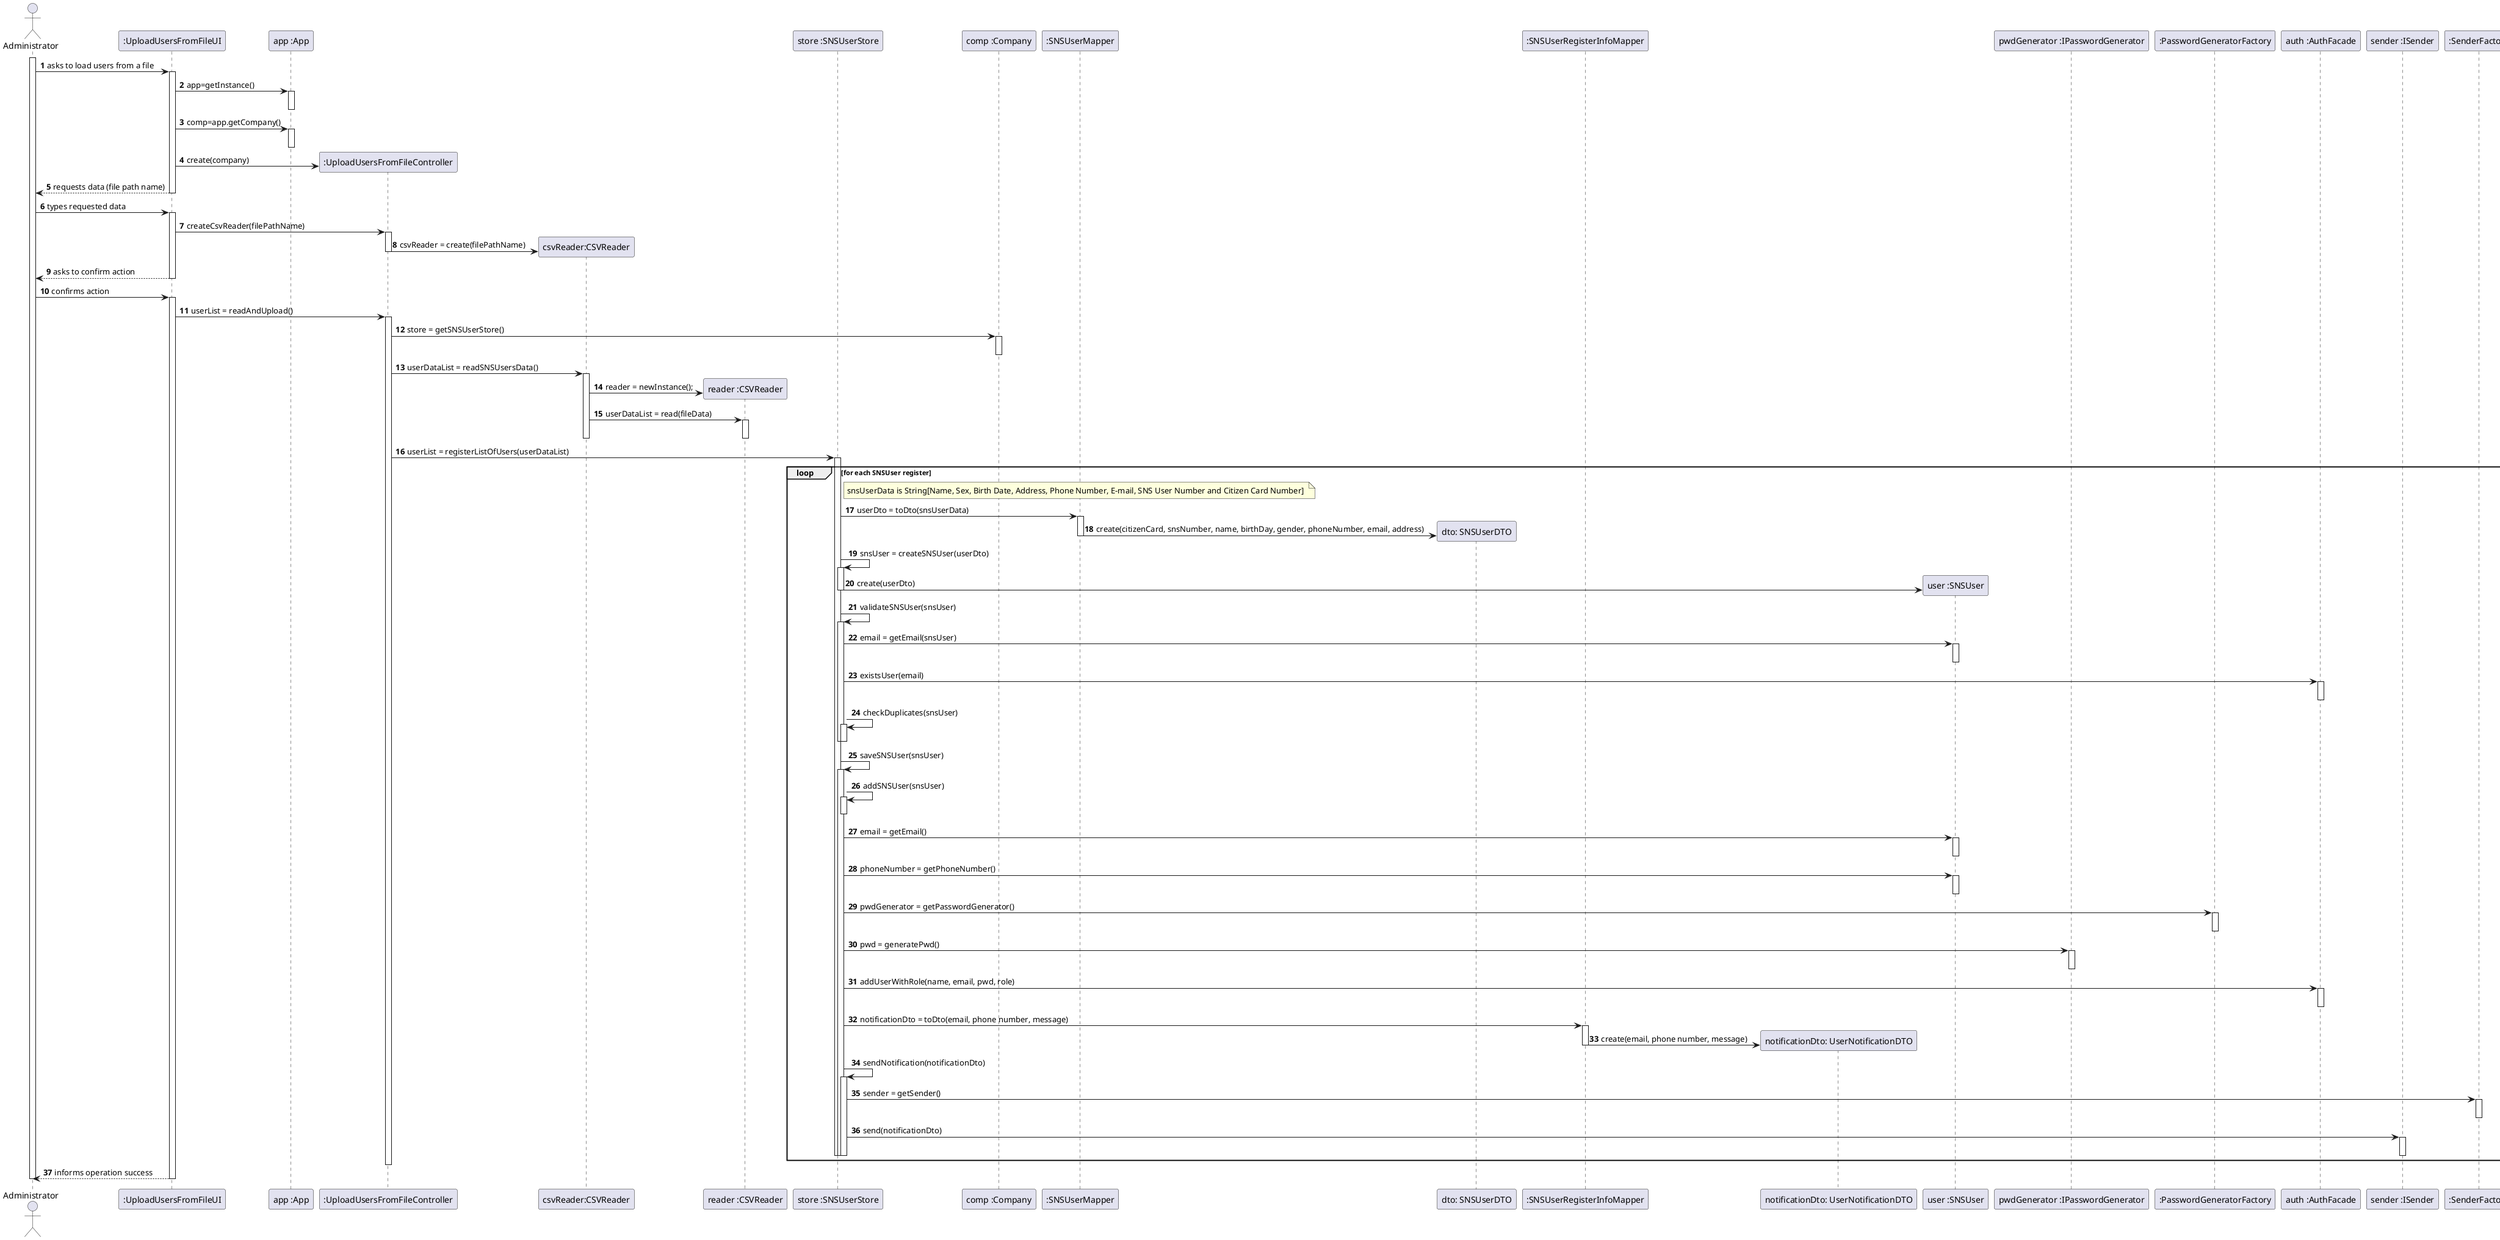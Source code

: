 @startuml
autonumber
'hide footbox
actor "Administrator" as ADM

participant ":UploadUsersFromFileUI" as UI
participant "app :App" as APP
participant ":UploadUsersFromFileController" as CTRL
participant "csvReader:CSVReader" as CSVR
participant "reader :CSVReader" as ICSVR
participant "store :SNSUserStore" as USR_STR
participant "comp :Company" as COMP
participant ":SNSUserMapper" as MAPPER
participant "dto: SNSUserDTO" as DTO
participant ":SNSUserRegisterInfoMapper" as NOT_MAPPER
participant "notificationDto: UserNotificationDTO" as NOT_DTO
participant "user :SNSUser" as USR
participant "pwdGenerator :IPasswordGenerator" as IPWDGEN
participant ":PasswordGeneratorFactory" as PWDGEN_FAC
participant "auth :AuthFacade" as AUTH
participant "sender :ISender" as ISENDER
participant ":SenderFactory" as SENDER_FAC
participant "userDataList :List<String[]>" as LIST
participant "userList: List<SNSUser>" as USER_INFO_LIST
participant "fileData: List<String>" as FILE_DATA


activate ADM
ADM -> UI : asks to load users from a file
activate UI
UI -> APP : app=getInstance()
activate APP
deactivate APP
UI -> APP : comp=app.getCompany()
activate APP
deactivate APP
UI -> CTRL ** : create(company)
UI --> ADM : requests data (file path name)
deactivate UI

ADM -> UI : types requested data
activate UI

    UI -> CTRL : createCsvReader(filePathName)
    activate CTRL
        CTRL -> CSVR ** : csvReader = create(filePathName)
    deactivate CTRL

UI --> ADM : asks to confirm action
deactivate UI

ADM -> UI : confirms action
activate UI

    UI -> CTRL : userList = readAndUpload()
    activate CTRL

        CTRL -> COMP : store = getSNSUserStore()
        activate COMP
        deactivate COMP

        CTRL -> CSVR : userDataList = readSNSUsersData()
        activate CSVR
            CSVR -> ICSVR ** : reader = newInstance();
            CSVR -> ICSVR : userDataList = read(fileData) 
            activate ICSVR
            deactivate ICSVR       
        deactivate CSVR

        CTRL -> USR_STR : userList = registerListOfUsers(userDataList)
        activate USR_STR

        loop for each SNSUser register
        note right of USR_STR
            snsUserData is String[Name, Sex, Birth Date, Address, Phone Number, E-mail, SNS User Number and Citizen Card Number] 
        end note
            USR_STR -> MAPPER : userDto = toDto(snsUserData)
            activate MAPPER
                MAPPER -> DTO ** : create(citizenCard, snsNumber, name, birthDay, gender, phoneNumber, email, address)
            deactivate MAPPER


            USR_STR -> USR_STR : snsUser = createSNSUser(userDto)
            activate USR_STR
                USR_STR -> USR** : create(userDto)
            deactivate USR_STR

            USR_STR -> USR_STR : validateSNSUser(snsUser)
            activate USR_STR
                USR_STR -> USR : email = getEmail(snsUser)
                activate USR
                deactivate USR

                USR_STR -> AUTH : existsUser(email)
                activate AUTH
                deactivate AUTH

                USR_STR -> USR_STR : checkDuplicates(snsUser)
                activate USR_STR
            deactivate USR_STR

            deactivate USR_STR

            USR_STR -> USR_STR : saveSNSUser(snsUser)
            activate USR_STR
                
                USR_STR -> USR_STR : addSNSUser(snsUser)
                activate USR_STR
                deactivate USR_STR

                USR_STR -> USR : email = getEmail()
                activate USR
                deactivate USR

                USR_STR -> USR : phoneNumber = getPhoneNumber()
                activate USR
                deactivate USR

                USR_STR -> PWDGEN_FAC : pwdGenerator = getPasswordGenerator()
                activate PWDGEN_FAC
                deactivate PWDGEN_FAC

                USR_STR -> IPWDGEN : pwd = generatePwd()
                activate IPWDGEN
                deactivate IPWDGEN

                USR_STR -> AUTH : addUserWithRole(name, email, pwd, role)
                activate AUTH
                deactivate AUTH

                USR_STR -> NOT_MAPPER : notificationDto = toDto(email, phone number, message)
                activate NOT_MAPPER


                    NOT_MAPPER -> NOT_DTO ** : create(email, phone number, message)

                deactivate NOT_MAPPER
            
                USR_STR -> USR_STR : sendNotification(notificationDto)
                activate USR_STR

                    USR_STR -> SENDER_FAC : sender = getSender() 
                    activate SENDER_FAC
                    deactivate SENDER_FAC

                    USR_STR -> ISENDER : send(notificationDto) 
                    activate ISENDER
                    deactivate ISENDER

                deactivate USR_STR

            deactivate USR_STR
        deactivate USR_STR
        end
    deactivate CTRL

UI --> ADM : informs operation success
deactivate UI

deactivate ADM

@enduml